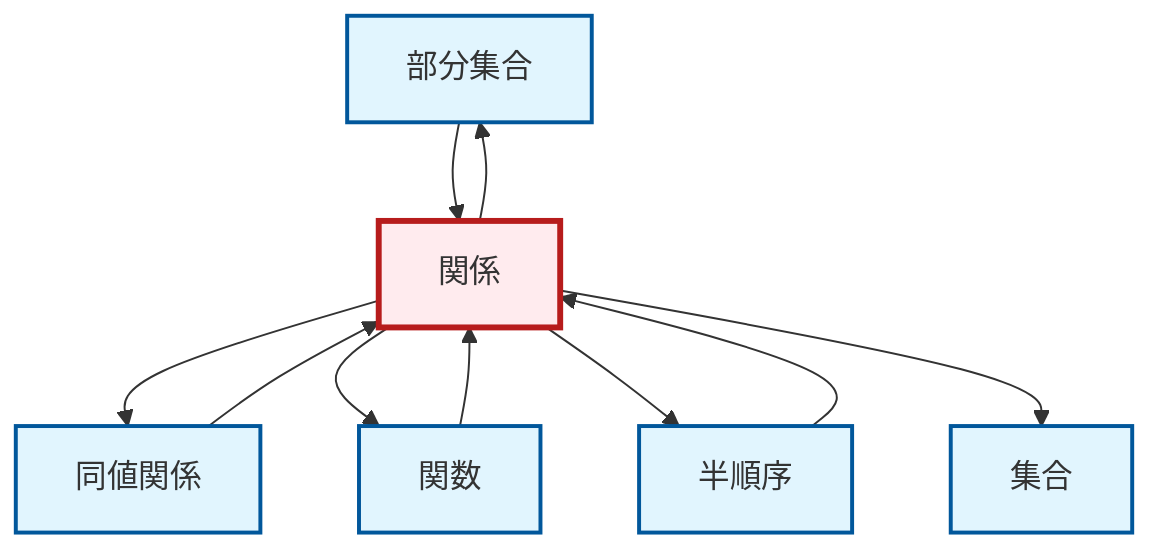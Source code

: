 graph TD
    classDef definition fill:#e1f5fe,stroke:#01579b,stroke-width:2px
    classDef theorem fill:#f3e5f5,stroke:#4a148c,stroke-width:2px
    classDef axiom fill:#fff3e0,stroke:#e65100,stroke-width:2px
    classDef example fill:#e8f5e9,stroke:#1b5e20,stroke-width:2px
    classDef current fill:#ffebee,stroke:#b71c1c,stroke-width:3px
    def-subset["部分集合"]:::definition
    def-relation["関係"]:::definition
    def-set["集合"]:::definition
    def-function["関数"]:::definition
    def-equivalence-relation["同値関係"]:::definition
    def-partial-order["半順序"]:::definition
    def-relation --> def-subset
    def-partial-order --> def-relation
    def-function --> def-relation
    def-relation --> def-equivalence-relation
    def-relation --> def-function
    def-relation --> def-partial-order
    def-relation --> def-set
    def-subset --> def-relation
    def-equivalence-relation --> def-relation
    class def-relation current